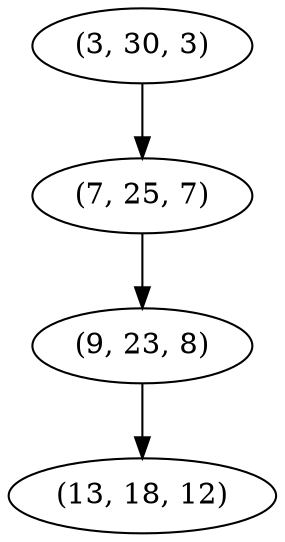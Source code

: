 digraph tree {
    "(3, 30, 3)";
    "(7, 25, 7)";
    "(9, 23, 8)";
    "(13, 18, 12)";
    "(3, 30, 3)" -> "(7, 25, 7)";
    "(7, 25, 7)" -> "(9, 23, 8)";
    "(9, 23, 8)" -> "(13, 18, 12)";
}
